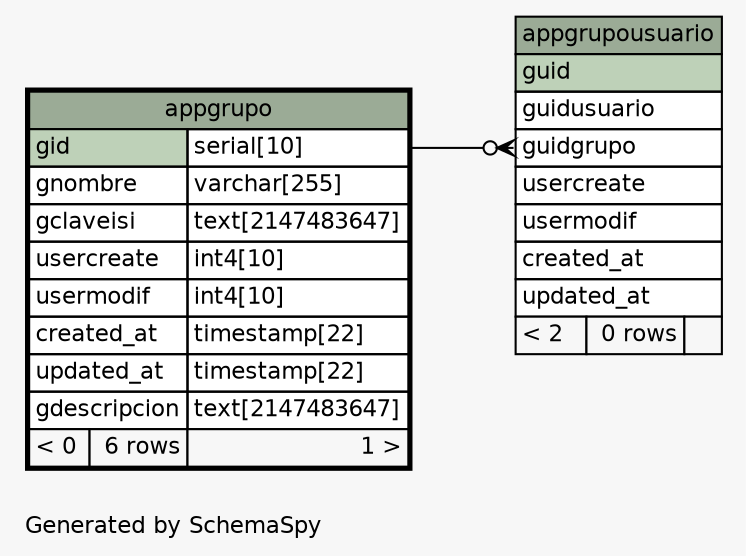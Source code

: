 // dot 2.38.0 on Mac OS X 10.11.1
// SchemaSpy rev 590
digraph "oneDegreeRelationshipsDiagram" {
  graph [
    rankdir="RL"
    bgcolor="#f7f7f7"
    label="\nGenerated by SchemaSpy"
    labeljust="l"
    nodesep="0.18"
    ranksep="0.46"
    fontname="Helvetica"
    fontsize="11"
  ];
  node [
    fontname="Helvetica"
    fontsize="11"
    shape="plaintext"
  ];
  edge [
    arrowsize="0.8"
  ];
  "appgrupousuario":"guidgrupo":w -> "appgrupo":"gid.type":e [arrowhead=none dir=back arrowtail=crowodot];
  "appgrupo" [
    label=<
    <TABLE BORDER="2" CELLBORDER="1" CELLSPACING="0" BGCOLOR="#ffffff">
      <TR><TD COLSPAN="3" BGCOLOR="#9bab96" ALIGN="CENTER">appgrupo</TD></TR>
      <TR><TD PORT="gid" COLSPAN="2" BGCOLOR="#bed1b8" ALIGN="LEFT">gid</TD><TD PORT="gid.type" ALIGN="LEFT">serial[10]</TD></TR>
      <TR><TD PORT="gnombre" COLSPAN="2" ALIGN="LEFT">gnombre</TD><TD PORT="gnombre.type" ALIGN="LEFT">varchar[255]</TD></TR>
      <TR><TD PORT="gclaveisi" COLSPAN="2" ALIGN="LEFT">gclaveisi</TD><TD PORT="gclaveisi.type" ALIGN="LEFT">text[2147483647]</TD></TR>
      <TR><TD PORT="usercreate" COLSPAN="2" ALIGN="LEFT">usercreate</TD><TD PORT="usercreate.type" ALIGN="LEFT">int4[10]</TD></TR>
      <TR><TD PORT="usermodif" COLSPAN="2" ALIGN="LEFT">usermodif</TD><TD PORT="usermodif.type" ALIGN="LEFT">int4[10]</TD></TR>
      <TR><TD PORT="created_at" COLSPAN="2" ALIGN="LEFT">created_at</TD><TD PORT="created_at.type" ALIGN="LEFT">timestamp[22]</TD></TR>
      <TR><TD PORT="updated_at" COLSPAN="2" ALIGN="LEFT">updated_at</TD><TD PORT="updated_at.type" ALIGN="LEFT">timestamp[22]</TD></TR>
      <TR><TD PORT="gdescripcion" COLSPAN="2" ALIGN="LEFT">gdescripcion</TD><TD PORT="gdescripcion.type" ALIGN="LEFT">text[2147483647]</TD></TR>
      <TR><TD ALIGN="LEFT" BGCOLOR="#f7f7f7">&lt; 0</TD><TD ALIGN="RIGHT" BGCOLOR="#f7f7f7">6 rows</TD><TD ALIGN="RIGHT" BGCOLOR="#f7f7f7">1 &gt;</TD></TR>
    </TABLE>>
    URL="appgrupo.html"
    tooltip="appgrupo"
  ];
  "appgrupousuario" [
    label=<
    <TABLE BORDER="0" CELLBORDER="1" CELLSPACING="0" BGCOLOR="#ffffff">
      <TR><TD COLSPAN="3" BGCOLOR="#9bab96" ALIGN="CENTER">appgrupousuario</TD></TR>
      <TR><TD PORT="guid" COLSPAN="3" BGCOLOR="#bed1b8" ALIGN="LEFT">guid</TD></TR>
      <TR><TD PORT="guidusuario" COLSPAN="3" ALIGN="LEFT">guidusuario</TD></TR>
      <TR><TD PORT="guidgrupo" COLSPAN="3" ALIGN="LEFT">guidgrupo</TD></TR>
      <TR><TD PORT="usercreate" COLSPAN="3" ALIGN="LEFT">usercreate</TD></TR>
      <TR><TD PORT="usermodif" COLSPAN="3" ALIGN="LEFT">usermodif</TD></TR>
      <TR><TD PORT="created_at" COLSPAN="3" ALIGN="LEFT">created_at</TD></TR>
      <TR><TD PORT="updated_at" COLSPAN="3" ALIGN="LEFT">updated_at</TD></TR>
      <TR><TD ALIGN="LEFT" BGCOLOR="#f7f7f7">&lt; 2</TD><TD ALIGN="RIGHT" BGCOLOR="#f7f7f7">0 rows</TD><TD ALIGN="RIGHT" BGCOLOR="#f7f7f7">  </TD></TR>
    </TABLE>>
    URL="appgrupousuario.html"
    tooltip="appgrupousuario"
  ];
}
